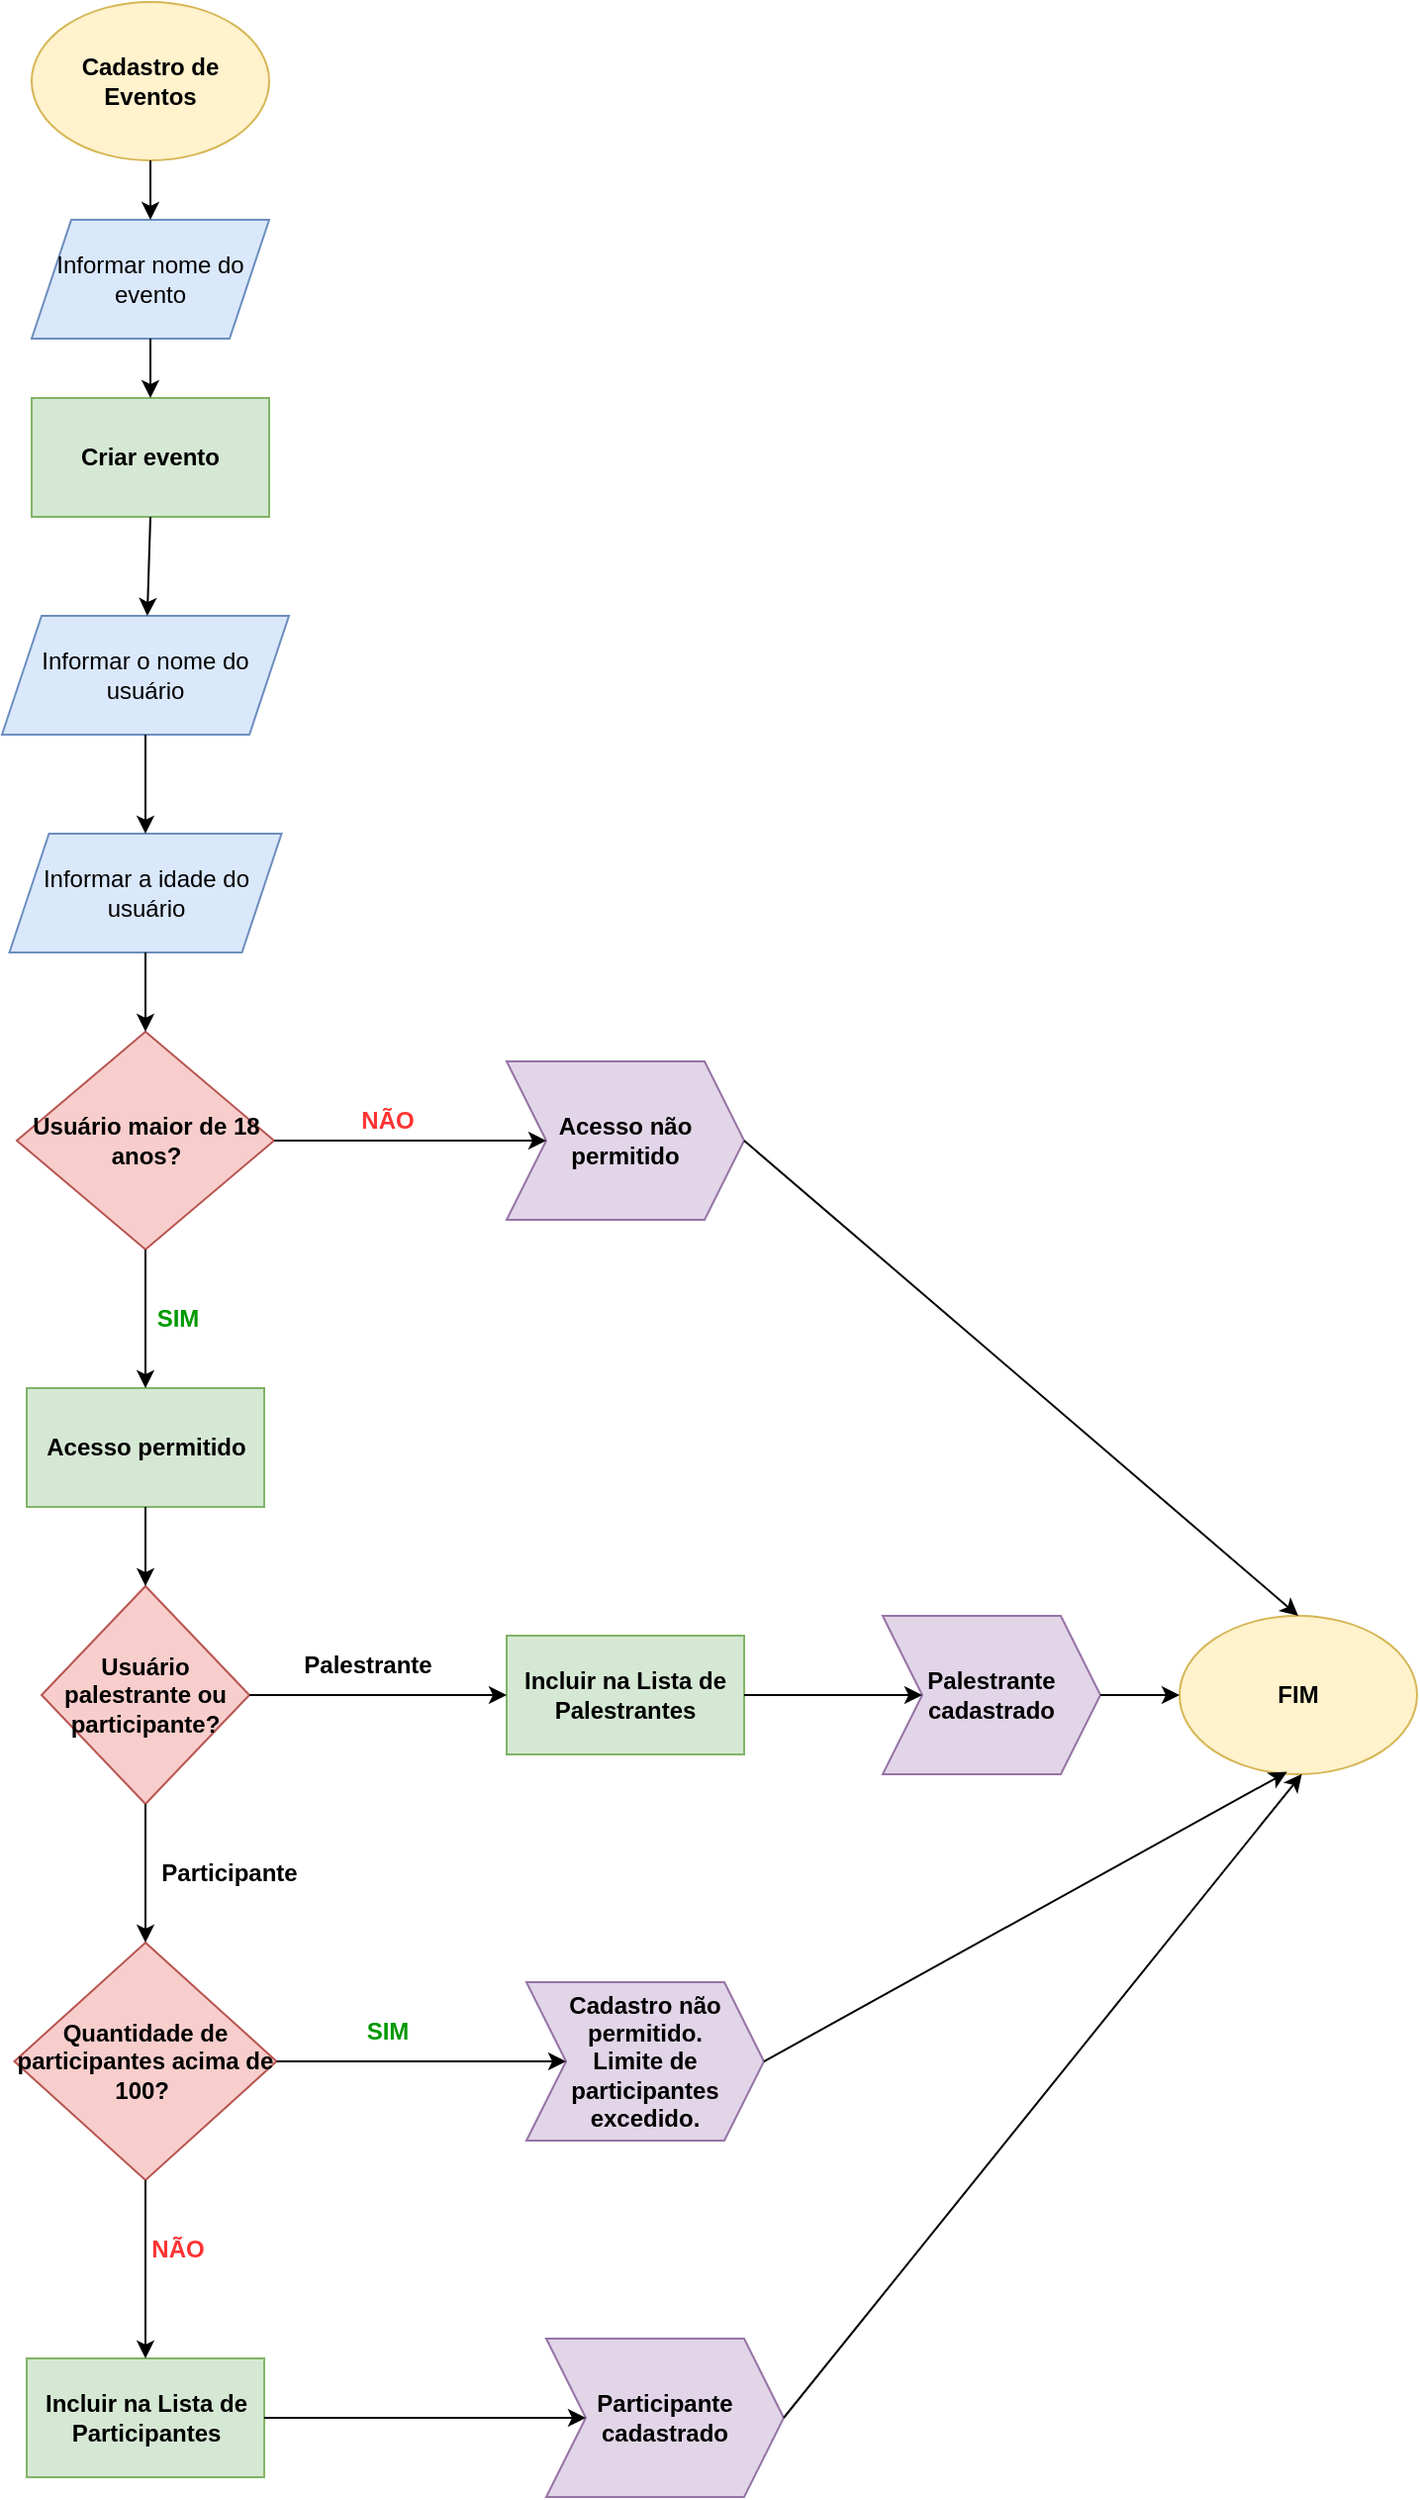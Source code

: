 <mxfile version="20.4.1" type="device"><diagram id="4jtpnKuh8eAS9Ql6USpC" name="Página-1"><mxGraphModel dx="1421" dy="794" grid="1" gridSize="10" guides="1" tooltips="1" connect="1" arrows="1" fold="1" page="1" pageScale="1" pageWidth="827" pageHeight="1169" math="0" shadow="0"><root><mxCell id="0"/><mxCell id="1" parent="0"/><mxCell id="gDq75o2t8Wckg2qMvbTE-1" value="&lt;b&gt;Cadastro de Eventos&lt;/b&gt;" style="ellipse;whiteSpace=wrap;html=1;fillColor=#fff2cc;strokeColor=#d6b656;" parent="1" vertex="1"><mxGeometry x="340" y="20" width="120" height="80" as="geometry"/></mxCell><mxCell id="gDq75o2t8Wckg2qMvbTE-3" value="Informar o nome do usuário" style="shape=parallelogram;perimeter=parallelogramPerimeter;whiteSpace=wrap;html=1;fixedSize=1;align=center;fillColor=#dae8fc;strokeColor=#6c8ebf;" parent="1" vertex="1"><mxGeometry x="325" y="330" width="145" height="60" as="geometry"/></mxCell><mxCell id="gDq75o2t8Wckg2qMvbTE-4" value="&lt;span style=&quot;font-weight: normal;&quot;&gt;Informar a idade do usuário&lt;/span&gt;" style="shape=parallelogram;perimeter=parallelogramPerimeter;whiteSpace=wrap;html=1;fixedSize=1;fontStyle=1;fillColor=#dae8fc;strokeColor=#6c8ebf;" parent="1" vertex="1"><mxGeometry x="328.75" y="440" width="137.5" height="60" as="geometry"/></mxCell><mxCell id="gDq75o2t8Wckg2qMvbTE-5" value="Usuário maior de 18 anos?" style="rhombus;whiteSpace=wrap;html=1;fillColor=#f8cecc;strokeColor=#b85450;fontStyle=1" parent="1" vertex="1"><mxGeometry x="332.5" y="540" width="130" height="110" as="geometry"/></mxCell><mxCell id="gDq75o2t8Wckg2qMvbTE-6" value="&lt;b&gt;Acesso não permitido&lt;/b&gt;" style="shape=step;perimeter=stepPerimeter;whiteSpace=wrap;html=1;fixedSize=1;fillColor=#e1d5e7;strokeColor=#9673a6;" parent="1" vertex="1"><mxGeometry x="580" y="555" width="120" height="80" as="geometry"/></mxCell><mxCell id="gDq75o2t8Wckg2qMvbTE-8" value="" style="endArrow=classic;html=1;rounded=0;exitX=1;exitY=0.5;exitDx=0;exitDy=0;entryX=0;entryY=0.5;entryDx=0;entryDy=0;" parent="1" source="gDq75o2t8Wckg2qMvbTE-5" target="gDq75o2t8Wckg2qMvbTE-6" edge="1"><mxGeometry width="50" height="50" relative="1" as="geometry"><mxPoint x="565" y="750" as="sourcePoint"/><mxPoint x="615" y="700" as="targetPoint"/></mxGeometry></mxCell><mxCell id="gDq75o2t8Wckg2qMvbTE-9" value="&lt;b&gt;&lt;font color=&quot;#ff3333&quot;&gt;NÃO&lt;/font&gt;&lt;/b&gt;" style="text;html=1;strokeColor=none;fillColor=none;align=center;verticalAlign=middle;whiteSpace=wrap;rounded=0;" parent="1" vertex="1"><mxGeometry x="490" y="570" width="60" height="30" as="geometry"/></mxCell><mxCell id="gDq75o2t8Wckg2qMvbTE-10" value="&lt;font color=&quot;#000000&quot;&gt;Acesso permitido&lt;/font&gt;" style="rounded=0;whiteSpace=wrap;html=1;fontStyle=1;fillColor=#d5e8d4;strokeColor=#82b366;" parent="1" vertex="1"><mxGeometry x="337.5" y="720" width="120" height="60" as="geometry"/></mxCell><mxCell id="gDq75o2t8Wckg2qMvbTE-11" value="" style="endArrow=classic;html=1;rounded=0;fontColor=#000000;exitX=0.5;exitY=1;exitDx=0;exitDy=0;" parent="1" source="gDq75o2t8Wckg2qMvbTE-5" target="gDq75o2t8Wckg2qMvbTE-10" edge="1"><mxGeometry width="50" height="50" relative="1" as="geometry"><mxPoint x="395" y="1010" as="sourcePoint"/><mxPoint x="445" y="960" as="targetPoint"/></mxGeometry></mxCell><mxCell id="gDq75o2t8Wckg2qMvbTE-12" value="&lt;b&gt;&lt;font&gt;SIM&lt;/font&gt;&lt;/b&gt;" style="text;html=1;strokeColor=none;fillColor=none;align=center;verticalAlign=middle;whiteSpace=wrap;rounded=0;fontColor=#009900;" parent="1" vertex="1"><mxGeometry x="384" y="670" width="60" height="30" as="geometry"/></mxCell><mxCell id="gDq75o2t8Wckg2qMvbTE-13" value="&lt;font color=&quot;#000000&quot;&gt;Usuário palestrante ou participante?&lt;/font&gt;" style="rhombus;whiteSpace=wrap;html=1;fillColor=#f8cecc;strokeColor=#b85450;fontStyle=1" parent="1" vertex="1"><mxGeometry x="345" y="820" width="105" height="110" as="geometry"/></mxCell><mxCell id="gDq75o2t8Wckg2qMvbTE-14" value="&lt;font color=&quot;#000000&quot;&gt;Informar nome do evento&lt;/font&gt;" style="shape=parallelogram;perimeter=parallelogramPerimeter;whiteSpace=wrap;html=1;fixedSize=1;fillColor=#dae8fc;strokeColor=#6c8ebf;" parent="1" vertex="1"><mxGeometry x="340" y="130" width="120" height="60" as="geometry"/></mxCell><mxCell id="gDq75o2t8Wckg2qMvbTE-15" value="&lt;b&gt;Criar evento&lt;/b&gt;" style="rounded=0;whiteSpace=wrap;html=1;fillColor=#d5e8d4;strokeColor=#82b366;" parent="1" vertex="1"><mxGeometry x="340" y="220" width="120" height="60" as="geometry"/></mxCell><mxCell id="gDq75o2t8Wckg2qMvbTE-18" value="Incluir na Lista de Palestrantes" style="rounded=0;whiteSpace=wrap;html=1;fillColor=#d5e8d4;strokeColor=#82b366;fontStyle=1" parent="1" vertex="1"><mxGeometry x="580" y="845" width="120" height="60" as="geometry"/></mxCell><mxCell id="gDq75o2t8Wckg2qMvbTE-19" value="Incluir na Lista de Participantes" style="rounded=0;whiteSpace=wrap;html=1;fillColor=#d5e8d4;strokeColor=#82b366;fontStyle=1" parent="1" vertex="1"><mxGeometry x="337.5" y="1210" width="120" height="60" as="geometry"/></mxCell><mxCell id="gDq75o2t8Wckg2qMvbTE-20" value="Quantidade de participantes acima de 100?&amp;nbsp;" style="rhombus;whiteSpace=wrap;html=1;fillColor=#f8cecc;strokeColor=#b85450;fontStyle=1" parent="1" vertex="1"><mxGeometry x="331.25" y="1000" width="132.5" height="120" as="geometry"/></mxCell><mxCell id="gDq75o2t8Wckg2qMvbTE-22" value="&lt;b&gt;Palestrante cadastrado&lt;/b&gt;" style="shape=step;perimeter=stepPerimeter;whiteSpace=wrap;html=1;fixedSize=1;fillColor=#e1d5e7;strokeColor=#9673a6;" parent="1" vertex="1"><mxGeometry x="770" y="835" width="110" height="80" as="geometry"/></mxCell><mxCell id="gDq75o2t8Wckg2qMvbTE-25" value="&lt;b&gt;Participante cadastrado&lt;/b&gt;" style="shape=step;perimeter=stepPerimeter;whiteSpace=wrap;html=1;fixedSize=1;fillColor=#e1d5e7;strokeColor=#9673a6;" parent="1" vertex="1"><mxGeometry x="600" y="1200" width="120" height="80" as="geometry"/></mxCell><mxCell id="gDq75o2t8Wckg2qMvbTE-27" value="&lt;b&gt;FIM&lt;/b&gt;" style="ellipse;whiteSpace=wrap;html=1;fillColor=#fff2cc;strokeColor=#d6b656;" parent="1" vertex="1"><mxGeometry x="920" y="835" width="120" height="80" as="geometry"/></mxCell><mxCell id="gDq75o2t8Wckg2qMvbTE-28" value="&lt;b&gt;Cadastro não permitido.&lt;br&gt;Limite de participantes excedido.&lt;br&gt;&lt;/b&gt;" style="shape=step;perimeter=stepPerimeter;whiteSpace=wrap;html=1;fixedSize=1;fillColor=#e1d5e7;strokeColor=#9673a6;" parent="1" vertex="1"><mxGeometry x="590" y="1020" width="120" height="80" as="geometry"/></mxCell><mxCell id="gDq75o2t8Wckg2qMvbTE-29" value="" style="endArrow=classic;html=1;rounded=0;fontColor=#000000;exitX=0.5;exitY=1;exitDx=0;exitDy=0;" parent="1" source="gDq75o2t8Wckg2qMvbTE-1" target="gDq75o2t8Wckg2qMvbTE-14" edge="1"><mxGeometry width="50" height="50" relative="1" as="geometry"><mxPoint x="430" y="130" as="sourcePoint"/><mxPoint x="480" y="80" as="targetPoint"/></mxGeometry></mxCell><mxCell id="gDq75o2t8Wckg2qMvbTE-30" value="" style="endArrow=classic;html=1;rounded=0;fontColor=#000000;exitX=0.5;exitY=1;exitDx=0;exitDy=0;entryX=0.5;entryY=0;entryDx=0;entryDy=0;" parent="1" source="gDq75o2t8Wckg2qMvbTE-14" target="gDq75o2t8Wckg2qMvbTE-15" edge="1"><mxGeometry width="50" height="50" relative="1" as="geometry"><mxPoint x="430" y="290" as="sourcePoint"/><mxPoint x="480" y="240" as="targetPoint"/></mxGeometry></mxCell><mxCell id="gDq75o2t8Wckg2qMvbTE-31" value="" style="endArrow=classic;html=1;rounded=0;fontColor=#000000;exitX=0.5;exitY=1;exitDx=0;exitDy=0;" parent="1" source="gDq75o2t8Wckg2qMvbTE-15" target="gDq75o2t8Wckg2qMvbTE-3" edge="1"><mxGeometry width="50" height="50" relative="1" as="geometry"><mxPoint x="430" y="290" as="sourcePoint"/><mxPoint x="480" y="240" as="targetPoint"/></mxGeometry></mxCell><mxCell id="gDq75o2t8Wckg2qMvbTE-32" value="" style="endArrow=classic;html=1;rounded=0;fontColor=#000000;exitX=0.5;exitY=1;exitDx=0;exitDy=0;entryX=0.5;entryY=0;entryDx=0;entryDy=0;" parent="1" source="gDq75o2t8Wckg2qMvbTE-3" target="gDq75o2t8Wckg2qMvbTE-4" edge="1"><mxGeometry relative="1" as="geometry"><mxPoint x="400" y="470" as="sourcePoint"/><mxPoint x="500" y="470" as="targetPoint"/></mxGeometry></mxCell><mxCell id="gDq75o2t8Wckg2qMvbTE-34" value="" style="endArrow=classic;html=1;rounded=0;fontColor=#000000;exitX=0.5;exitY=1;exitDx=0;exitDy=0;entryX=0.5;entryY=0;entryDx=0;entryDy=0;" parent="1" source="gDq75o2t8Wckg2qMvbTE-4" target="gDq75o2t8Wckg2qMvbTE-5" edge="1"><mxGeometry width="50" height="50" relative="1" as="geometry"><mxPoint x="430" y="490" as="sourcePoint"/><mxPoint x="480" y="440" as="targetPoint"/></mxGeometry></mxCell><mxCell id="gDq75o2t8Wckg2qMvbTE-35" value="" style="endArrow=classic;html=1;rounded=0;fontColor=#000000;exitX=1;exitY=0.5;exitDx=0;exitDy=0;entryX=0.5;entryY=0;entryDx=0;entryDy=0;" parent="1" source="gDq75o2t8Wckg2qMvbTE-6" target="gDq75o2t8Wckg2qMvbTE-27" edge="1"><mxGeometry width="50" height="50" relative="1" as="geometry"><mxPoint x="430" y="600" as="sourcePoint"/><mxPoint x="480" y="550" as="targetPoint"/></mxGeometry></mxCell><mxCell id="gDq75o2t8Wckg2qMvbTE-36" value="" style="endArrow=classic;html=1;rounded=0;fontColor=#000000;exitX=0.5;exitY=1;exitDx=0;exitDy=0;entryX=0.5;entryY=0;entryDx=0;entryDy=0;" parent="1" source="gDq75o2t8Wckg2qMvbTE-10" target="gDq75o2t8Wckg2qMvbTE-13" edge="1"><mxGeometry width="50" height="50" relative="1" as="geometry"><mxPoint x="430" y="900" as="sourcePoint"/><mxPoint x="480" y="850" as="targetPoint"/></mxGeometry></mxCell><mxCell id="gDq75o2t8Wckg2qMvbTE-37" value="" style="endArrow=classic;html=1;rounded=0;fontColor=#000000;exitX=1;exitY=0.5;exitDx=0;exitDy=0;entryX=0;entryY=0.5;entryDx=0;entryDy=0;" parent="1" source="gDq75o2t8Wckg2qMvbTE-13" target="gDq75o2t8Wckg2qMvbTE-18" edge="1"><mxGeometry width="50" height="50" relative="1" as="geometry"><mxPoint x="430" y="900" as="sourcePoint"/><mxPoint x="480" y="850" as="targetPoint"/></mxGeometry></mxCell><mxCell id="gDq75o2t8Wckg2qMvbTE-38" value="&lt;b&gt;Palestrante&lt;/b&gt;" style="text;html=1;strokeColor=none;fillColor=none;align=center;verticalAlign=middle;whiteSpace=wrap;rounded=0;fontColor=#000000;" parent="1" vertex="1"><mxGeometry x="480" y="845" width="60" height="30" as="geometry"/></mxCell><mxCell id="gDq75o2t8Wckg2qMvbTE-39" value="" style="endArrow=classic;html=1;rounded=0;fontColor=#000000;exitX=1;exitY=0.5;exitDx=0;exitDy=0;entryX=0;entryY=0.5;entryDx=0;entryDy=0;" parent="1" source="gDq75o2t8Wckg2qMvbTE-18" target="gDq75o2t8Wckg2qMvbTE-22" edge="1"><mxGeometry width="50" height="50" relative="1" as="geometry"><mxPoint x="730" y="885" as="sourcePoint"/><mxPoint x="780" y="835" as="targetPoint"/></mxGeometry></mxCell><mxCell id="gDq75o2t8Wckg2qMvbTE-40" value="" style="endArrow=classic;html=1;rounded=0;fontColor=#000000;exitX=1;exitY=0.5;exitDx=0;exitDy=0;entryX=0;entryY=0.5;entryDx=0;entryDy=0;" parent="1" source="gDq75o2t8Wckg2qMvbTE-22" target="gDq75o2t8Wckg2qMvbTE-27" edge="1"><mxGeometry width="50" height="50" relative="1" as="geometry"><mxPoint x="890" y="860" as="sourcePoint"/><mxPoint x="940" y="810" as="targetPoint"/></mxGeometry></mxCell><mxCell id="gDq75o2t8Wckg2qMvbTE-41" value="" style="endArrow=classic;html=1;rounded=0;fontColor=#000000;exitX=0.5;exitY=1;exitDx=0;exitDy=0;" parent="1" source="gDq75o2t8Wckg2qMvbTE-13" target="gDq75o2t8Wckg2qMvbTE-20" edge="1"><mxGeometry width="50" height="50" relative="1" as="geometry"><mxPoint x="430" y="900" as="sourcePoint"/><mxPoint x="480" y="850" as="targetPoint"/></mxGeometry></mxCell><mxCell id="gDq75o2t8Wckg2qMvbTE-42" value="&lt;b&gt;Participante&lt;/b&gt;" style="text;html=1;strokeColor=none;fillColor=none;align=center;verticalAlign=middle;whiteSpace=wrap;rounded=0;fontColor=#000000;" parent="1" vertex="1"><mxGeometry x="410" y="950" width="60" height="30" as="geometry"/></mxCell><mxCell id="gDq75o2t8Wckg2qMvbTE-43" value="" style="endArrow=classic;html=1;rounded=0;fontColor=#000000;exitX=1;exitY=0.5;exitDx=0;exitDy=0;" parent="1" source="gDq75o2t8Wckg2qMvbTE-20" target="gDq75o2t8Wckg2qMvbTE-28" edge="1"><mxGeometry width="50" height="50" relative="1" as="geometry"><mxPoint x="485" y="1040" as="sourcePoint"/><mxPoint x="535" y="990" as="targetPoint"/></mxGeometry></mxCell><mxCell id="gDq75o2t8Wckg2qMvbTE-45" value="&lt;b&gt;&lt;font color=&quot;#ff3333&quot;&gt;NÃO&lt;/font&gt;&lt;/b&gt;" style="text;html=1;strokeColor=none;fillColor=none;align=center;verticalAlign=middle;whiteSpace=wrap;rounded=0;" parent="1" vertex="1"><mxGeometry x="394" y="1140" width="40" height="30" as="geometry"/></mxCell><mxCell id="gDq75o2t8Wckg2qMvbTE-47" value="" style="endArrow=classic;html=1;rounded=0;fontColor=#000000;exitX=1;exitY=0.5;exitDx=0;exitDy=0;entryX=0.453;entryY=0.985;entryDx=0;entryDy=0;entryPerimeter=0;" parent="1" source="gDq75o2t8Wckg2qMvbTE-28" target="gDq75o2t8Wckg2qMvbTE-27" edge="1"><mxGeometry width="50" height="50" relative="1" as="geometry"><mxPoint x="777" y="1050" as="sourcePoint"/><mxPoint x="827" y="1000" as="targetPoint"/></mxGeometry></mxCell><mxCell id="gDq75o2t8Wckg2qMvbTE-48" value="" style="endArrow=classic;html=1;rounded=0;fontColor=#000000;entryX=0.5;entryY=0;entryDx=0;entryDy=0;exitX=0.5;exitY=1;exitDx=0;exitDy=0;" parent="1" source="gDq75o2t8Wckg2qMvbTE-20" target="gDq75o2t8Wckg2qMvbTE-19" edge="1"><mxGeometry width="50" height="50" relative="1" as="geometry"><mxPoint x="400" y="1120" as="sourcePoint"/><mxPoint x="480" y="1060" as="targetPoint"/></mxGeometry></mxCell><mxCell id="gDq75o2t8Wckg2qMvbTE-51" value="" style="endArrow=classic;html=1;rounded=0;fontColor=#000000;exitX=1;exitY=0.5;exitDx=0;exitDy=0;" parent="1" source="gDq75o2t8Wckg2qMvbTE-19" target="gDq75o2t8Wckg2qMvbTE-25" edge="1"><mxGeometry width="50" height="50" relative="1" as="geometry"><mxPoint x="440" y="1170" as="sourcePoint"/><mxPoint x="490" y="1120" as="targetPoint"/></mxGeometry></mxCell><mxCell id="gDq75o2t8Wckg2qMvbTE-52" value="&lt;b&gt;&lt;font&gt;SIM&lt;/font&gt;&lt;/b&gt;" style="text;html=1;strokeColor=none;fillColor=none;align=center;verticalAlign=middle;whiteSpace=wrap;rounded=0;fontColor=#009900;" parent="1" vertex="1"><mxGeometry x="490" y="1030" width="60" height="30" as="geometry"/></mxCell><mxCell id="gDq75o2t8Wckg2qMvbTE-55" value="" style="endArrow=classic;html=1;rounded=0;fontColor=#000000;exitX=1;exitY=0.5;exitDx=0;exitDy=0;entryX=0.515;entryY=0.999;entryDx=0;entryDy=0;entryPerimeter=0;" parent="1" source="gDq75o2t8Wckg2qMvbTE-25" target="gDq75o2t8Wckg2qMvbTE-27" edge="1"><mxGeometry width="50" height="50" relative="1" as="geometry"><mxPoint x="790" y="1200" as="sourcePoint"/><mxPoint x="970" y="920" as="targetPoint"/></mxGeometry></mxCell></root></mxGraphModel></diagram></mxfile>